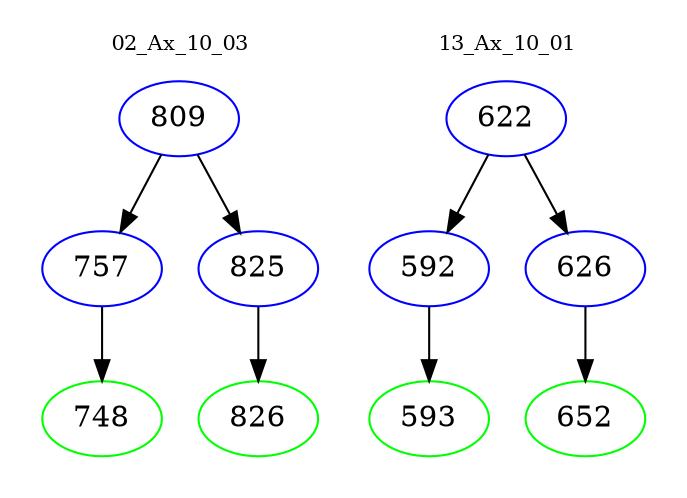 digraph{
subgraph cluster_0 {
color = white
label = "02_Ax_10_03";
fontsize=10;
T0_809 [label="809", color="blue"]
T0_809 -> T0_757 [color="black"]
T0_757 [label="757", color="blue"]
T0_757 -> T0_748 [color="black"]
T0_748 [label="748", color="green"]
T0_809 -> T0_825 [color="black"]
T0_825 [label="825", color="blue"]
T0_825 -> T0_826 [color="black"]
T0_826 [label="826", color="green"]
}
subgraph cluster_1 {
color = white
label = "13_Ax_10_01";
fontsize=10;
T1_622 [label="622", color="blue"]
T1_622 -> T1_592 [color="black"]
T1_592 [label="592", color="blue"]
T1_592 -> T1_593 [color="black"]
T1_593 [label="593", color="green"]
T1_622 -> T1_626 [color="black"]
T1_626 [label="626", color="blue"]
T1_626 -> T1_652 [color="black"]
T1_652 [label="652", color="green"]
}
}
